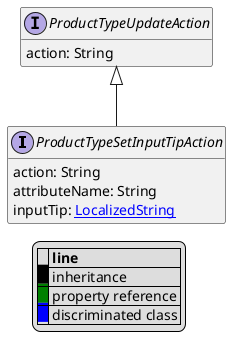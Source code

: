 @startuml

hide empty fields
hide empty methods
legend
|= |= line |
|<back:black>   </back>| inheritance |
|<back:green>   </back>| property reference |
|<back:blue>   </back>| discriminated class |
endlegend
interface ProductTypeSetInputTipAction [[ProductTypeSetInputTipAction.svg]] extends ProductTypeUpdateAction {
    action: String
    attributeName: String
    inputTip: [[LocalizedString.svg LocalizedString]]
}
interface ProductTypeUpdateAction [[ProductTypeUpdateAction.svg]]  {
    action: String
}





@enduml
